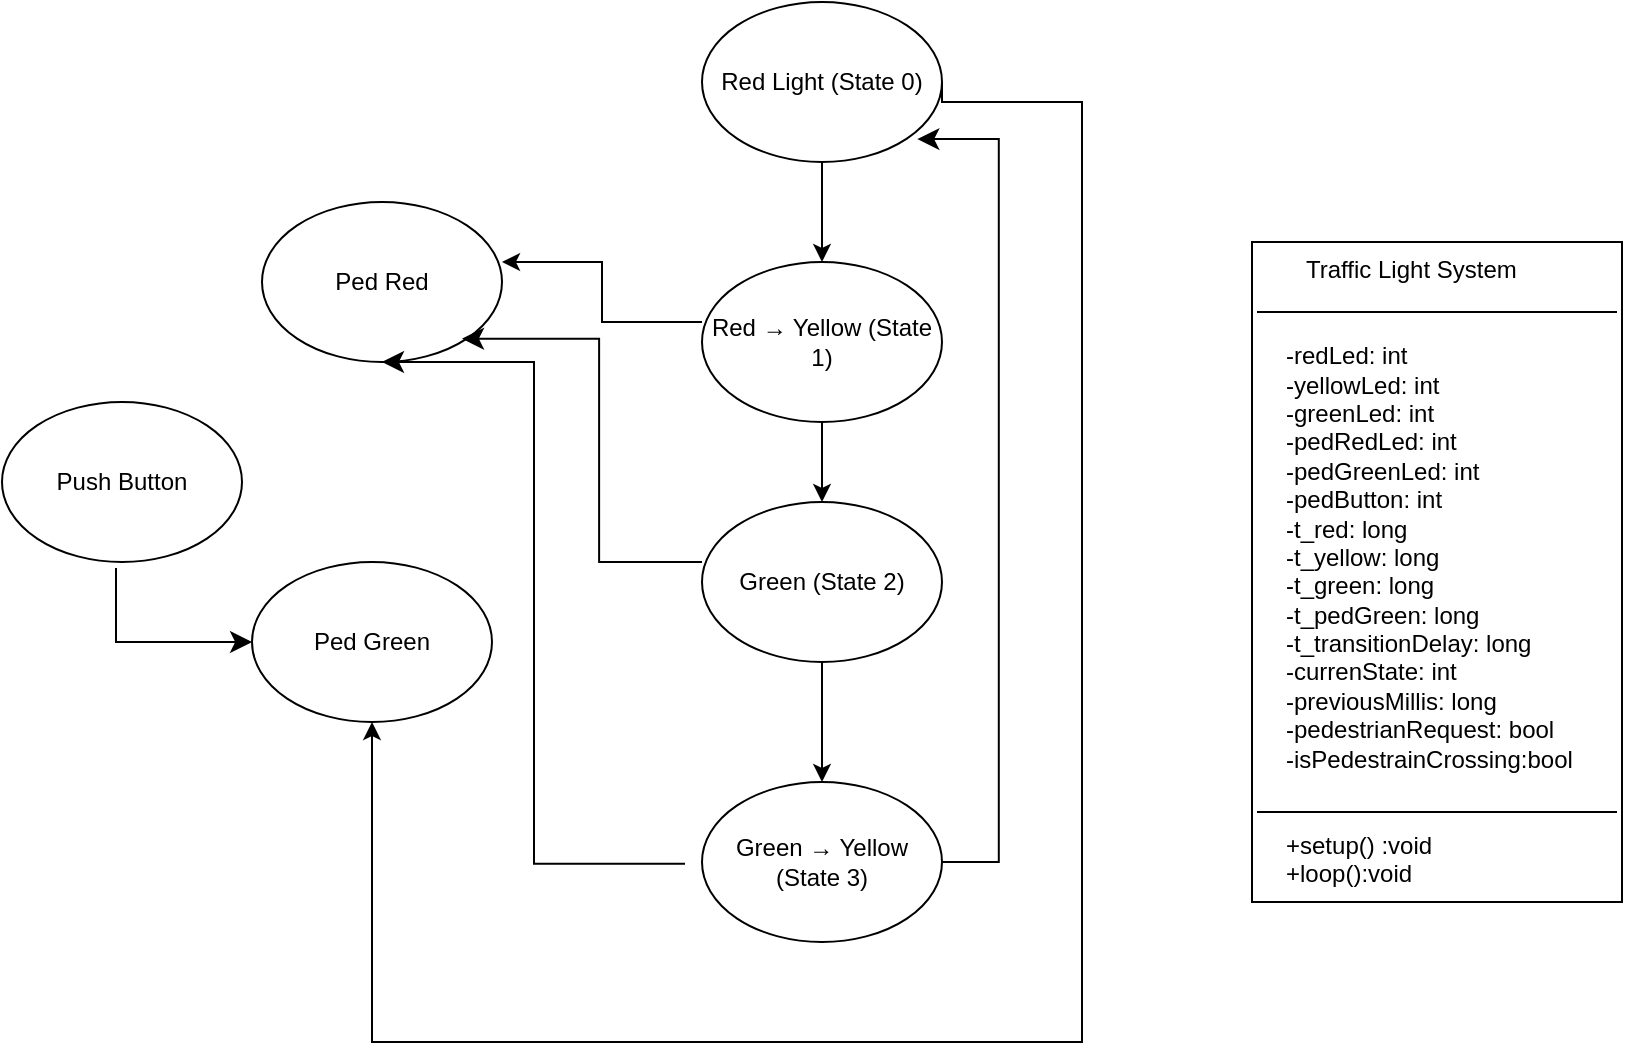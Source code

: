 <mxfile version="24.7.17">
  <diagram name="Class and State Machine Diagrams" id="COoNCR2FUt0SskALSmej">
    <mxGraphModel dx="2465" dy="803" grid="1" gridSize="10" guides="1" tooltips="1" connect="1" arrows="1" fold="1" page="1" pageScale="1" pageWidth="850" pageHeight="1100" math="0" shadow="0">
      <root>
        <mxCell id="0" />
        <mxCell id="1" parent="0" />
        <mxCell id="HN-OwNj--JOzMhWJlklQ-7" value="Red Light (State 0)" style="ellipse;whiteSpace=wrap;html=1;" parent="1" vertex="1">
          <mxGeometry x="-200" y="100" width="120" height="80" as="geometry" />
        </mxCell>
        <mxCell id="9ao4uA5LlBlGvdcZA7Jr-29" value="" style="edgeStyle=orthogonalEdgeStyle;rounded=0;orthogonalLoop=1;jettySize=auto;html=1;" edge="1" parent="1">
          <mxGeometry relative="1" as="geometry">
            <mxPoint x="-200" y="260" as="sourcePoint" />
            <mxPoint x="-300" y="230" as="targetPoint" />
            <Array as="points">
              <mxPoint x="-250" y="260" />
              <mxPoint x="-250" y="230" />
            </Array>
          </mxGeometry>
        </mxCell>
        <mxCell id="HN-OwNj--JOzMhWJlklQ-8" value="Red → Yellow (State 1)" style="ellipse;whiteSpace=wrap;html=1;" parent="1" vertex="1">
          <mxGeometry x="-200" y="230" width="120" height="80" as="geometry" />
        </mxCell>
        <mxCell id="HN-OwNj--JOzMhWJlklQ-9" value="Green (State 2)" style="ellipse;whiteSpace=wrap;html=1;" parent="1" vertex="1">
          <mxGeometry x="-200" y="350" width="120" height="80" as="geometry" />
        </mxCell>
        <mxCell id="HN-OwNj--JOzMhWJlklQ-10" value="Green → Yellow (State 3)" style="ellipse;whiteSpace=wrap;html=1;" parent="1" vertex="1">
          <mxGeometry x="-200" y="490" width="120" height="80" as="geometry" />
        </mxCell>
        <mxCell id="HN-OwNj--JOzMhWJlklQ-11" style="edgeStyle=orthogonalEdgeStyle;rounded=0;orthogonalLoop=1;jettySize=auto;html=1;exitX=0.5;exitY=1;exitDx=0;exitDy=0;entryX=0.5;entryY=0;entryDx=0;entryDy=0;" parent="1" source="HN-OwNj--JOzMhWJlklQ-7" target="HN-OwNj--JOzMhWJlklQ-8" edge="1">
          <mxGeometry relative="1" as="geometry">
            <Array as="points">
              <mxPoint x="-140" y="220" />
              <mxPoint x="-140" y="220" />
            </Array>
          </mxGeometry>
        </mxCell>
        <mxCell id="HN-OwNj--JOzMhWJlklQ-15" value="" style="rounded=0;whiteSpace=wrap;html=1;" parent="1" vertex="1">
          <mxGeometry x="75" y="220" width="185" height="330" as="geometry" />
        </mxCell>
        <mxCell id="HN-OwNj--JOzMhWJlklQ-16" value="" style="line;strokeWidth=1;rotatable=0;dashed=0;labelPosition=right;align=left;verticalAlign=middle;spacingTop=0;spacingLeft=6;points=[];portConstraint=eastwest;" parent="1" vertex="1">
          <mxGeometry x="77.5" y="250" width="180" height="10" as="geometry" />
        </mxCell>
        <mxCell id="HN-OwNj--JOzMhWJlklQ-17" value="&amp;nbsp; &amp;nbsp;Traffic Light System&lt;div&gt;&lt;br&gt;&lt;/div&gt;&lt;div&gt;&lt;br&gt;&lt;/div&gt;&lt;div&gt;-redLed: int&lt;/div&gt;&lt;div&gt;-yellowLed: int&lt;/div&gt;&lt;div&gt;-greenLed: int&lt;/div&gt;&lt;div&gt;-pedRedLed: int&lt;/div&gt;&lt;div&gt;-pedGreenLed: int&lt;/div&gt;&lt;div&gt;-pedButton: int&lt;/div&gt;&lt;div&gt;-t_red: long&lt;/div&gt;&lt;div&gt;-t_yellow: long&lt;/div&gt;&lt;div&gt;-t_green: long&lt;/div&gt;&lt;div&gt;-t_pedGreen: long&lt;/div&gt;&lt;div&gt;-t_transitionDelay: long&lt;/div&gt;&lt;div&gt;-currenState: int&lt;/div&gt;&lt;div&gt;-previousMillis: long&lt;/div&gt;&lt;div&gt;-pedestrianRequest: bool&lt;/div&gt;&lt;div&gt;-isPedestrainCrossing:bool&lt;/div&gt;&lt;div&gt;&lt;br&gt;&lt;/div&gt;&lt;div&gt;&lt;br&gt;&lt;/div&gt;&lt;div&gt;+setup() :void&lt;/div&gt;&lt;div&gt;+loop():void&lt;/div&gt;" style="text;whiteSpace=wrap;html=1;" parent="1" vertex="1">
          <mxGeometry x="90" y="220" width="180" height="340" as="geometry" />
        </mxCell>
        <mxCell id="HN-OwNj--JOzMhWJlklQ-18" value="" style="line;strokeWidth=1;rotatable=0;dashed=0;labelPosition=right;align=left;verticalAlign=middle;spacingTop=0;spacingLeft=6;points=[];portConstraint=eastwest;" parent="1" vertex="1">
          <mxGeometry x="77.5" y="440" width="180" height="130" as="geometry" />
        </mxCell>
        <mxCell id="9ao4uA5LlBlGvdcZA7Jr-1" value="Ped Red" style="ellipse;whiteSpace=wrap;html=1;" vertex="1" parent="1">
          <mxGeometry x="-420" y="200" width="120" height="80" as="geometry" />
        </mxCell>
        <mxCell id="9ao4uA5LlBlGvdcZA7Jr-2" value="Ped Green" style="ellipse;whiteSpace=wrap;html=1;" vertex="1" parent="1">
          <mxGeometry x="-425" y="380" width="120" height="80" as="geometry" />
        </mxCell>
        <mxCell id="9ao4uA5LlBlGvdcZA7Jr-24" style="edgeStyle=orthogonalEdgeStyle;rounded=0;orthogonalLoop=1;jettySize=auto;html=1;exitX=1;exitY=0.5;exitDx=0;exitDy=0;entryX=0.5;entryY=1;entryDx=0;entryDy=0;" edge="1" parent="1" source="HN-OwNj--JOzMhWJlklQ-7" target="9ao4uA5LlBlGvdcZA7Jr-2">
          <mxGeometry relative="1" as="geometry">
            <mxPoint x="-10" y="150" as="sourcePoint" />
            <mxPoint x="-380" y="610" as="targetPoint" />
            <Array as="points">
              <mxPoint x="-80" y="150" />
              <mxPoint x="-10" y="150" />
              <mxPoint x="-10" y="620" />
              <mxPoint x="-365" y="620" />
            </Array>
          </mxGeometry>
        </mxCell>
        <mxCell id="9ao4uA5LlBlGvdcZA7Jr-35" value="" style="edgeStyle=elbowEdgeStyle;elbow=horizontal;endArrow=classic;html=1;curved=0;rounded=0;endSize=8;startSize=8;entryX=0.687;entryY=0.979;entryDx=0;entryDy=0;entryPerimeter=0;exitX=0;exitY=0.375;exitDx=0;exitDy=0;exitPerimeter=0;" edge="1" parent="1" source="HN-OwNj--JOzMhWJlklQ-9">
          <mxGeometry width="50" height="50" relative="1" as="geometry">
            <mxPoint x="-210" y="380" as="sourcePoint" />
            <mxPoint x="-320.0" y="268.32" as="targetPoint" />
            <Array as="points">
              <mxPoint x="-251.44" y="250" />
            </Array>
          </mxGeometry>
        </mxCell>
        <mxCell id="9ao4uA5LlBlGvdcZA7Jr-37" value="" style="edgeStyle=elbowEdgeStyle;elbow=horizontal;endArrow=classic;html=1;curved=0;rounded=0;endSize=8;startSize=8;exitX=0;exitY=0.5;exitDx=0;exitDy=0;entryX=0.5;entryY=1;entryDx=0;entryDy=0;" edge="1" parent="1" target="9ao4uA5LlBlGvdcZA7Jr-1">
          <mxGeometry width="50" height="50" relative="1" as="geometry">
            <mxPoint x="-208.48" y="530.88" as="sourcePoint" />
            <mxPoint x="-360" y="310" as="targetPoint" />
          </mxGeometry>
        </mxCell>
        <mxCell id="9ao4uA5LlBlGvdcZA7Jr-38" style="edgeStyle=orthogonalEdgeStyle;rounded=0;orthogonalLoop=1;jettySize=auto;html=1;entryX=0.936;entryY=0.486;entryDx=0;entryDy=0;entryPerimeter=0;" edge="1" parent="1">
          <mxGeometry relative="1" as="geometry">
            <mxPoint x="-340" y="620" as="sourcePoint" />
            <mxPoint x="-340" y="620" as="targetPoint" />
          </mxGeometry>
        </mxCell>
        <mxCell id="9ao4uA5LlBlGvdcZA7Jr-40" value="" style="edgeStyle=elbowEdgeStyle;elbow=horizontal;endArrow=classic;html=1;curved=0;rounded=0;endSize=8;startSize=8;exitX=1;exitY=0.5;exitDx=0;exitDy=0;entryX=0.897;entryY=0.857;entryDx=0;entryDy=0;entryPerimeter=0;" edge="1" parent="1" source="HN-OwNj--JOzMhWJlklQ-10" target="HN-OwNj--JOzMhWJlklQ-7">
          <mxGeometry width="50" height="50" relative="1" as="geometry">
            <mxPoint x="-61.6" y="541.8" as="sourcePoint" />
            <mxPoint x="-70.0" y="168.2" as="targetPoint" />
            <Array as="points">
              <mxPoint x="-51.6" y="181.8" />
              <mxPoint x="-31.6" y="351.8" />
            </Array>
          </mxGeometry>
        </mxCell>
        <mxCell id="9ao4uA5LlBlGvdcZA7Jr-41" value="" style="endArrow=classic;html=1;rounded=0;entryX=0.5;entryY=0;entryDx=0;entryDy=0;exitX=0.5;exitY=1;exitDx=0;exitDy=0;" edge="1" parent="1" source="HN-OwNj--JOzMhWJlklQ-9" target="HN-OwNj--JOzMhWJlklQ-10">
          <mxGeometry width="50" height="50" relative="1" as="geometry">
            <mxPoint x="-260" y="450" as="sourcePoint" />
            <mxPoint x="-210" y="400" as="targetPoint" />
          </mxGeometry>
        </mxCell>
        <mxCell id="9ao4uA5LlBlGvdcZA7Jr-42" value="" style="endArrow=classic;html=1;rounded=0;entryX=0.5;entryY=0;entryDx=0;entryDy=0;exitX=0.5;exitY=1;exitDx=0;exitDy=0;" edge="1" parent="1" source="HN-OwNj--JOzMhWJlklQ-8" target="HN-OwNj--JOzMhWJlklQ-9">
          <mxGeometry width="50" height="50" relative="1" as="geometry">
            <mxPoint x="-260" y="450" as="sourcePoint" />
            <mxPoint x="-210" y="400" as="targetPoint" />
          </mxGeometry>
        </mxCell>
        <mxCell id="9ao4uA5LlBlGvdcZA7Jr-43" value="Push Button" style="ellipse;whiteSpace=wrap;html=1;" vertex="1" parent="1">
          <mxGeometry x="-550" y="300" width="120" height="80" as="geometry" />
        </mxCell>
        <mxCell id="9ao4uA5LlBlGvdcZA7Jr-44" value="" style="edgeStyle=segmentEdgeStyle;endArrow=classic;html=1;curved=0;rounded=0;endSize=8;startSize=8;exitX=0.433;exitY=1.038;exitDx=0;exitDy=0;exitPerimeter=0;" edge="1" parent="1">
          <mxGeometry width="50" height="50" relative="1" as="geometry">
            <mxPoint x="-493.0" y="383.04" as="sourcePoint" />
            <mxPoint x="-424.96" y="420" as="targetPoint" />
            <Array as="points">
              <mxPoint x="-492.96" y="420" />
            </Array>
          </mxGeometry>
        </mxCell>
      </root>
    </mxGraphModel>
  </diagram>
</mxfile>
